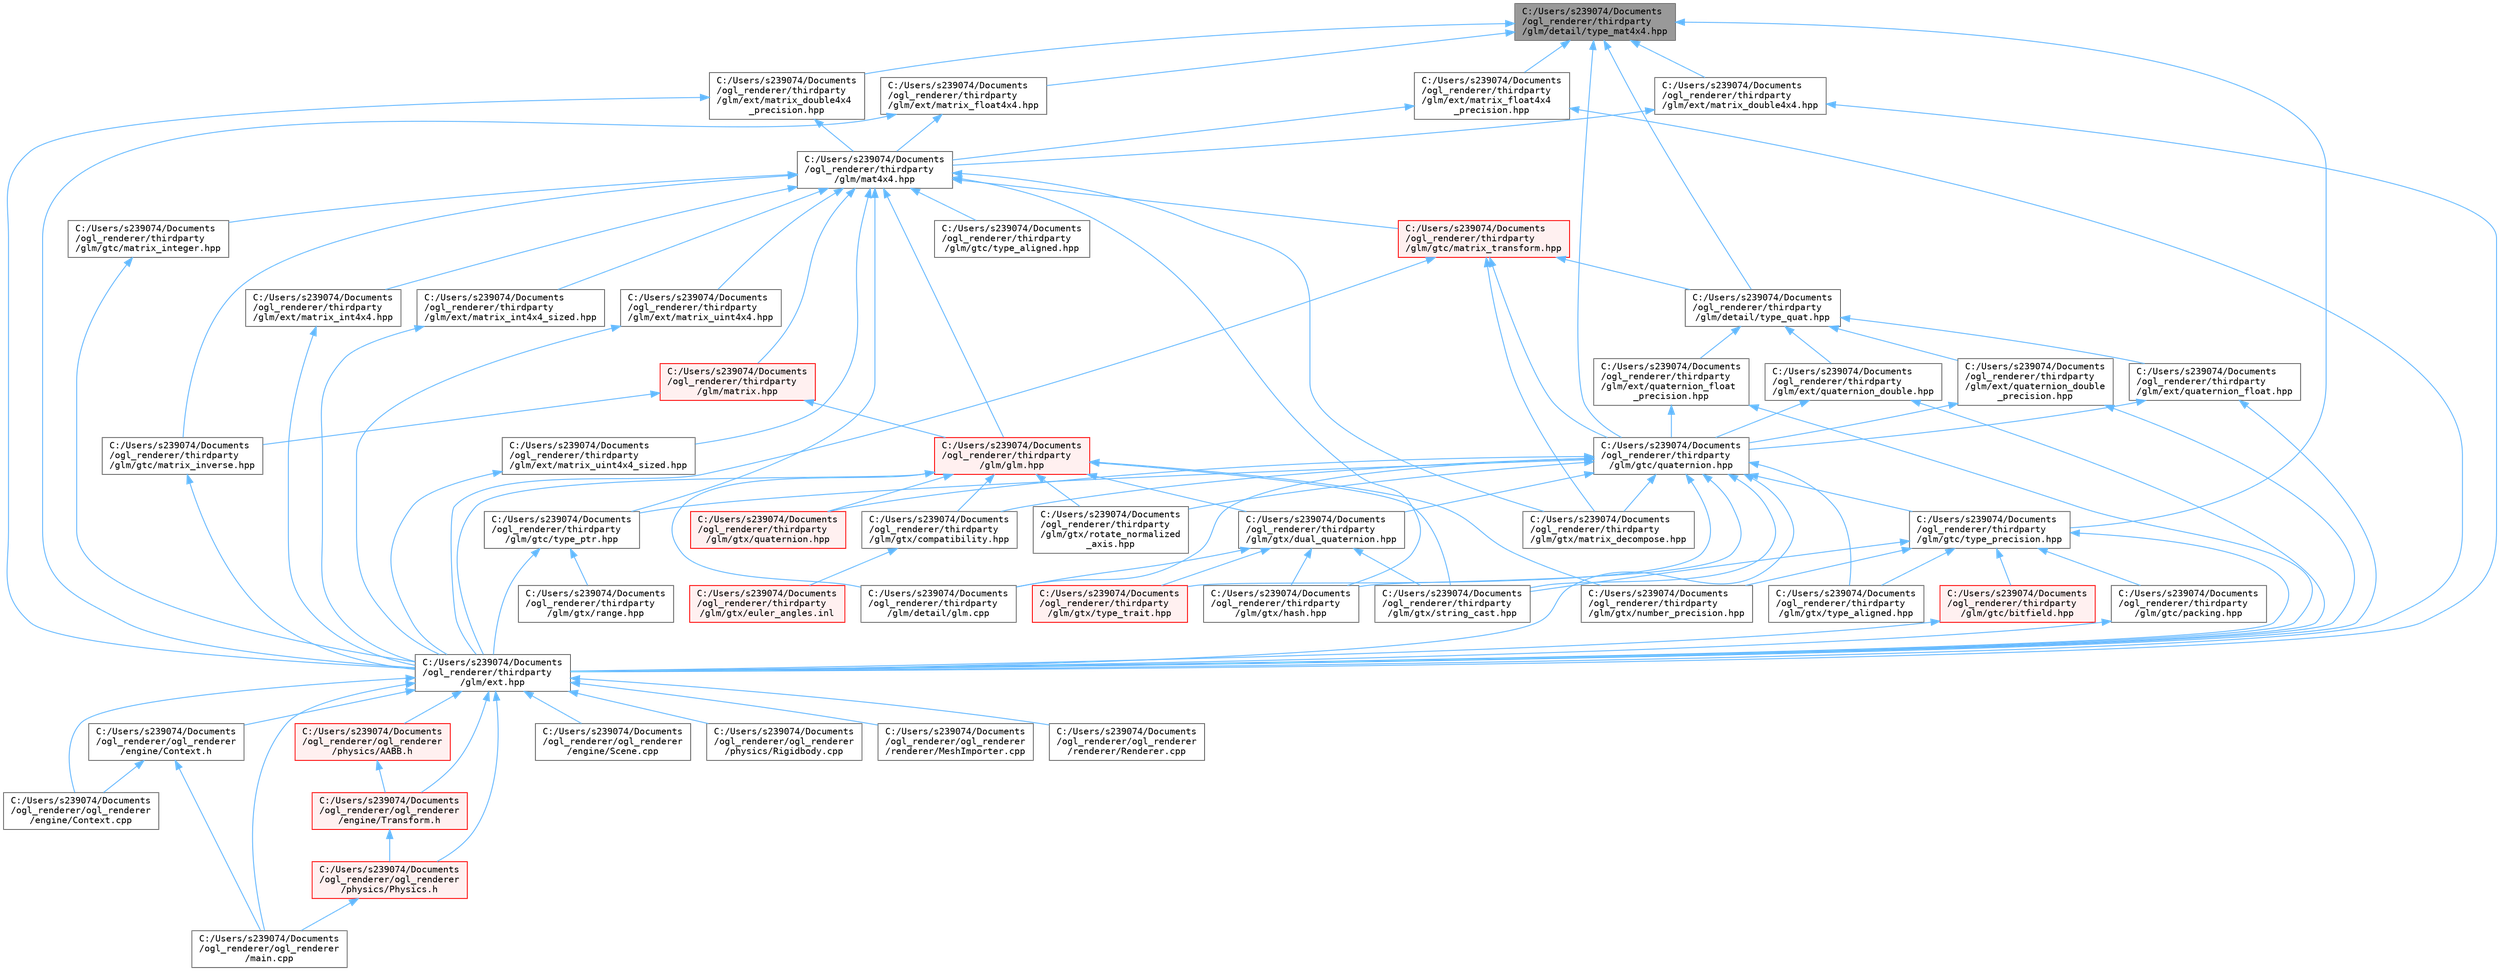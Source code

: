 digraph "C:/Users/s239074/Documents/ogl_renderer/thirdparty/glm/detail/type_mat4x4.hpp"
{
 // LATEX_PDF_SIZE
  bgcolor="transparent";
  edge [fontname=Terminal,fontsize=10,labelfontname=Helvetica,labelfontsize=10];
  node [fontname=Terminal,fontsize=10,shape=box,height=0.2,width=0.4];
  Node1 [label="C:/Users/s239074/Documents\l/ogl_renderer/thirdparty\l/glm/detail/type_mat4x4.hpp",height=0.2,width=0.4,color="gray40", fillcolor="grey60", style="filled", fontcolor="black",tooltip=" "];
  Node1 -> Node2 [dir="back",color="steelblue1",style="solid"];
  Node2 [label="C:/Users/s239074/Documents\l/ogl_renderer/thirdparty\l/glm/detail/type_quat.hpp",height=0.2,width=0.4,color="grey40", fillcolor="white", style="filled",URL="$type__quat_8hpp.html",tooltip=" "];
  Node2 -> Node3 [dir="back",color="steelblue1",style="solid"];
  Node3 [label="C:/Users/s239074/Documents\l/ogl_renderer/thirdparty\l/glm/ext/quaternion_double.hpp",height=0.2,width=0.4,color="grey40", fillcolor="white", style="filled",URL="$quaternion__double_8hpp.html",tooltip=" "];
  Node3 -> Node4 [dir="back",color="steelblue1",style="solid"];
  Node4 [label="C:/Users/s239074/Documents\l/ogl_renderer/thirdparty\l/glm/ext.hpp",height=0.2,width=0.4,color="grey40", fillcolor="white", style="filled",URL="$ext_8hpp.html",tooltip=" "];
  Node4 -> Node5 [dir="back",color="steelblue1",style="solid"];
  Node5 [label="C:/Users/s239074/Documents\l/ogl_renderer/ogl_renderer\l/engine/Context.cpp",height=0.2,width=0.4,color="grey40", fillcolor="white", style="filled",URL="$_context_8cpp.html",tooltip=" "];
  Node4 -> Node6 [dir="back",color="steelblue1",style="solid"];
  Node6 [label="C:/Users/s239074/Documents\l/ogl_renderer/ogl_renderer\l/engine/Context.h",height=0.2,width=0.4,color="grey40", fillcolor="white", style="filled",URL="$_context_8h.html",tooltip=" "];
  Node6 -> Node5 [dir="back",color="steelblue1",style="solid"];
  Node6 -> Node7 [dir="back",color="steelblue1",style="solid"];
  Node7 [label="C:/Users/s239074/Documents\l/ogl_renderer/ogl_renderer\l/main.cpp",height=0.2,width=0.4,color="grey40", fillcolor="white", style="filled",URL="$main_8cpp.html",tooltip=" "];
  Node4 -> Node8 [dir="back",color="steelblue1",style="solid"];
  Node8 [label="C:/Users/s239074/Documents\l/ogl_renderer/ogl_renderer\l/engine/Scene.cpp",height=0.2,width=0.4,color="grey40", fillcolor="white", style="filled",URL="$_scene_8cpp.html",tooltip=" "];
  Node4 -> Node9 [dir="back",color="steelblue1",style="solid"];
  Node9 [label="C:/Users/s239074/Documents\l/ogl_renderer/ogl_renderer\l/engine/Transform.h",height=0.2,width=0.4,color="red", fillcolor="#FFF0F0", style="filled",URL="$_transform_8h.html",tooltip=" "];
  Node9 -> Node16 [dir="back",color="steelblue1",style="solid"];
  Node16 [label="C:/Users/s239074/Documents\l/ogl_renderer/ogl_renderer\l/physics/Physics.h",height=0.2,width=0.4,color="red", fillcolor="#FFF0F0", style="filled",URL="$_physics_8h.html",tooltip=" "];
  Node16 -> Node7 [dir="back",color="steelblue1",style="solid"];
  Node4 -> Node7 [dir="back",color="steelblue1",style="solid"];
  Node4 -> Node23 [dir="back",color="steelblue1",style="solid"];
  Node23 [label="C:/Users/s239074/Documents\l/ogl_renderer/ogl_renderer\l/physics/AABB.h",height=0.2,width=0.4,color="red", fillcolor="#FFF0F0", style="filled",URL="$ogl__renderer_2physics_2_a_a_b_b_8h.html",tooltip=" "];
  Node23 -> Node9 [dir="back",color="steelblue1",style="solid"];
  Node4 -> Node16 [dir="back",color="steelblue1",style="solid"];
  Node4 -> Node20 [dir="back",color="steelblue1",style="solid"];
  Node20 [label="C:/Users/s239074/Documents\l/ogl_renderer/ogl_renderer\l/physics/Rigidbody.cpp",height=0.2,width=0.4,color="grey40", fillcolor="white", style="filled",URL="$_rigidbody_8cpp.html",tooltip=" "];
  Node4 -> Node24 [dir="back",color="steelblue1",style="solid"];
  Node24 [label="C:/Users/s239074/Documents\l/ogl_renderer/ogl_renderer\l/renderer/MeshImporter.cpp",height=0.2,width=0.4,color="grey40", fillcolor="white", style="filled",URL="$_mesh_importer_8cpp.html",tooltip=" "];
  Node4 -> Node25 [dir="back",color="steelblue1",style="solid"];
  Node25 [label="C:/Users/s239074/Documents\l/ogl_renderer/ogl_renderer\l/renderer/Renderer.cpp",height=0.2,width=0.4,color="grey40", fillcolor="white", style="filled",URL="$_renderer_8cpp.html",tooltip=" "];
  Node3 -> Node26 [dir="back",color="steelblue1",style="solid"];
  Node26 [label="C:/Users/s239074/Documents\l/ogl_renderer/thirdparty\l/glm/gtc/quaternion.hpp",height=0.2,width=0.4,color="grey40", fillcolor="white", style="filled",URL="$gtc_2quaternion_8hpp.html",tooltip=" "];
  Node26 -> Node27 [dir="back",color="steelblue1",style="solid"];
  Node27 [label="C:/Users/s239074/Documents\l/ogl_renderer/thirdparty\l/glm/detail/glm.cpp",height=0.2,width=0.4,color="grey40", fillcolor="white", style="filled",URL="$glm_8cpp.html",tooltip=" "];
  Node26 -> Node4 [dir="back",color="steelblue1",style="solid"];
  Node26 -> Node28 [dir="back",color="steelblue1",style="solid"];
  Node28 [label="C:/Users/s239074/Documents\l/ogl_renderer/thirdparty\l/glm/gtc/type_precision.hpp",height=0.2,width=0.4,color="grey40", fillcolor="white", style="filled",URL="$type__precision_8hpp.html",tooltip=" "];
  Node28 -> Node4 [dir="back",color="steelblue1",style="solid"];
  Node28 -> Node29 [dir="back",color="steelblue1",style="solid"];
  Node29 [label="C:/Users/s239074/Documents\l/ogl_renderer/thirdparty\l/glm/gtc/bitfield.hpp",height=0.2,width=0.4,color="red", fillcolor="#FFF0F0", style="filled",URL="$bitfield_8hpp.html",tooltip=" "];
  Node29 -> Node4 [dir="back",color="steelblue1",style="solid"];
  Node28 -> Node31 [dir="back",color="steelblue1",style="solid"];
  Node31 [label="C:/Users/s239074/Documents\l/ogl_renderer/thirdparty\l/glm/gtc/packing.hpp",height=0.2,width=0.4,color="grey40", fillcolor="white", style="filled",URL="$gtc_2packing_8hpp.html",tooltip=" "];
  Node31 -> Node4 [dir="back",color="steelblue1",style="solid"];
  Node28 -> Node32 [dir="back",color="steelblue1",style="solid"];
  Node32 [label="C:/Users/s239074/Documents\l/ogl_renderer/thirdparty\l/glm/gtx/number_precision.hpp",height=0.2,width=0.4,color="grey40", fillcolor="white", style="filled",URL="$number__precision_8hpp.html",tooltip=" "];
  Node28 -> Node33 [dir="back",color="steelblue1",style="solid"];
  Node33 [label="C:/Users/s239074/Documents\l/ogl_renderer/thirdparty\l/glm/gtx/string_cast.hpp",height=0.2,width=0.4,color="grey40", fillcolor="white", style="filled",URL="$string__cast_8hpp.html",tooltip=" "];
  Node28 -> Node34 [dir="back",color="steelblue1",style="solid"];
  Node34 [label="C:/Users/s239074/Documents\l/ogl_renderer/thirdparty\l/glm/gtx/type_aligned.hpp",height=0.2,width=0.4,color="grey40", fillcolor="white", style="filled",URL="$gtx_2type__aligned_8hpp.html",tooltip=" "];
  Node26 -> Node35 [dir="back",color="steelblue1",style="solid"];
  Node35 [label="C:/Users/s239074/Documents\l/ogl_renderer/thirdparty\l/glm/gtc/type_ptr.hpp",height=0.2,width=0.4,color="grey40", fillcolor="white", style="filled",URL="$type__ptr_8hpp.html",tooltip=" "];
  Node35 -> Node4 [dir="back",color="steelblue1",style="solid"];
  Node35 -> Node36 [dir="back",color="steelblue1",style="solid"];
  Node36 [label="C:/Users/s239074/Documents\l/ogl_renderer/thirdparty\l/glm/gtx/range.hpp",height=0.2,width=0.4,color="grey40", fillcolor="white", style="filled",URL="$range_8hpp.html",tooltip=" "];
  Node26 -> Node37 [dir="back",color="steelblue1",style="solid"];
  Node37 [label="C:/Users/s239074/Documents\l/ogl_renderer/thirdparty\l/glm/gtx/compatibility.hpp",height=0.2,width=0.4,color="grey40", fillcolor="white", style="filled",URL="$compatibility_8hpp.html",tooltip=" "];
  Node37 -> Node38 [dir="back",color="steelblue1",style="solid"];
  Node38 [label="C:/Users/s239074/Documents\l/ogl_renderer/thirdparty\l/glm/gtx/euler_angles.inl",height=0.2,width=0.4,color="red", fillcolor="#FFF0F0", style="filled",URL="$euler__angles_8inl.html",tooltip=" "];
  Node26 -> Node40 [dir="back",color="steelblue1",style="solid"];
  Node40 [label="C:/Users/s239074/Documents\l/ogl_renderer/thirdparty\l/glm/gtx/dual_quaternion.hpp",height=0.2,width=0.4,color="grey40", fillcolor="white", style="filled",URL="$dual__quaternion_8hpp.html",tooltip=" "];
  Node40 -> Node27 [dir="back",color="steelblue1",style="solid"];
  Node40 -> Node41 [dir="back",color="steelblue1",style="solid"];
  Node41 [label="C:/Users/s239074/Documents\l/ogl_renderer/thirdparty\l/glm/gtx/hash.hpp",height=0.2,width=0.4,color="grey40", fillcolor="white", style="filled",URL="$hash_8hpp.html",tooltip=" "];
  Node40 -> Node33 [dir="back",color="steelblue1",style="solid"];
  Node40 -> Node42 [dir="back",color="steelblue1",style="solid"];
  Node42 [label="C:/Users/s239074/Documents\l/ogl_renderer/thirdparty\l/glm/gtx/type_trait.hpp",height=0.2,width=0.4,color="red", fillcolor="#FFF0F0", style="filled",URL="$type__trait_8hpp.html",tooltip=" "];
  Node26 -> Node41 [dir="back",color="steelblue1",style="solid"];
  Node26 -> Node45 [dir="back",color="steelblue1",style="solid"];
  Node45 [label="C:/Users/s239074/Documents\l/ogl_renderer/thirdparty\l/glm/gtx/matrix_decompose.hpp",height=0.2,width=0.4,color="grey40", fillcolor="white", style="filled",URL="$matrix__decompose_8hpp.html",tooltip=" "];
  Node26 -> Node46 [dir="back",color="steelblue1",style="solid"];
  Node46 [label="C:/Users/s239074/Documents\l/ogl_renderer/thirdparty\l/glm/gtx/quaternion.hpp",height=0.2,width=0.4,color="red", fillcolor="#FFF0F0", style="filled",URL="$gtx_2quaternion_8hpp.html",tooltip=" "];
  Node26 -> Node49 [dir="back",color="steelblue1",style="solid"];
  Node49 [label="C:/Users/s239074/Documents\l/ogl_renderer/thirdparty\l/glm/gtx/rotate_normalized\l_axis.hpp",height=0.2,width=0.4,color="grey40", fillcolor="white", style="filled",URL="$rotate__normalized__axis_8hpp.html",tooltip=" "];
  Node26 -> Node33 [dir="back",color="steelblue1",style="solid"];
  Node26 -> Node34 [dir="back",color="steelblue1",style="solid"];
  Node26 -> Node42 [dir="back",color="steelblue1",style="solid"];
  Node2 -> Node50 [dir="back",color="steelblue1",style="solid"];
  Node50 [label="C:/Users/s239074/Documents\l/ogl_renderer/thirdparty\l/glm/ext/quaternion_double\l_precision.hpp",height=0.2,width=0.4,color="grey40", fillcolor="white", style="filled",URL="$quaternion__double__precision_8hpp.html",tooltip=" "];
  Node50 -> Node4 [dir="back",color="steelblue1",style="solid"];
  Node50 -> Node26 [dir="back",color="steelblue1",style="solid"];
  Node2 -> Node51 [dir="back",color="steelblue1",style="solid"];
  Node51 [label="C:/Users/s239074/Documents\l/ogl_renderer/thirdparty\l/glm/ext/quaternion_float.hpp",height=0.2,width=0.4,color="grey40", fillcolor="white", style="filled",URL="$quaternion__float_8hpp.html",tooltip=" "];
  Node51 -> Node4 [dir="back",color="steelblue1",style="solid"];
  Node51 -> Node26 [dir="back",color="steelblue1",style="solid"];
  Node2 -> Node52 [dir="back",color="steelblue1",style="solid"];
  Node52 [label="C:/Users/s239074/Documents\l/ogl_renderer/thirdparty\l/glm/ext/quaternion_float\l_precision.hpp",height=0.2,width=0.4,color="grey40", fillcolor="white", style="filled",URL="$quaternion__float__precision_8hpp.html",tooltip=" "];
  Node52 -> Node4 [dir="back",color="steelblue1",style="solid"];
  Node52 -> Node26 [dir="back",color="steelblue1",style="solid"];
  Node1 -> Node53 [dir="back",color="steelblue1",style="solid"];
  Node53 [label="C:/Users/s239074/Documents\l/ogl_renderer/thirdparty\l/glm/ext/matrix_double4x4.hpp",height=0.2,width=0.4,color="grey40", fillcolor="white", style="filled",URL="$matrix__double4x4_8hpp.html",tooltip=" "];
  Node53 -> Node4 [dir="back",color="steelblue1",style="solid"];
  Node53 -> Node54 [dir="back",color="steelblue1",style="solid"];
  Node54 [label="C:/Users/s239074/Documents\l/ogl_renderer/thirdparty\l/glm/mat4x4.hpp",height=0.2,width=0.4,color="grey40", fillcolor="white", style="filled",URL="$mat4x4_8hpp.html",tooltip=" "];
  Node54 -> Node55 [dir="back",color="steelblue1",style="solid"];
  Node55 [label="C:/Users/s239074/Documents\l/ogl_renderer/thirdparty\l/glm/ext/matrix_int4x4.hpp",height=0.2,width=0.4,color="grey40", fillcolor="white", style="filled",URL="$matrix__int4x4_8hpp.html",tooltip=" "];
  Node55 -> Node4 [dir="back",color="steelblue1",style="solid"];
  Node54 -> Node56 [dir="back",color="steelblue1",style="solid"];
  Node56 [label="C:/Users/s239074/Documents\l/ogl_renderer/thirdparty\l/glm/ext/matrix_int4x4_sized.hpp",height=0.2,width=0.4,color="grey40", fillcolor="white", style="filled",URL="$matrix__int4x4__sized_8hpp.html",tooltip=" "];
  Node56 -> Node4 [dir="back",color="steelblue1",style="solid"];
  Node54 -> Node57 [dir="back",color="steelblue1",style="solid"];
  Node57 [label="C:/Users/s239074/Documents\l/ogl_renderer/thirdparty\l/glm/ext/matrix_uint4x4.hpp",height=0.2,width=0.4,color="grey40", fillcolor="white", style="filled",URL="$matrix__uint4x4_8hpp.html",tooltip=" "];
  Node57 -> Node4 [dir="back",color="steelblue1",style="solid"];
  Node54 -> Node58 [dir="back",color="steelblue1",style="solid"];
  Node58 [label="C:/Users/s239074/Documents\l/ogl_renderer/thirdparty\l/glm/ext/matrix_uint4x4_sized.hpp",height=0.2,width=0.4,color="grey40", fillcolor="white", style="filled",URL="$matrix__uint4x4__sized_8hpp.html",tooltip=" "];
  Node58 -> Node4 [dir="back",color="steelblue1",style="solid"];
  Node54 -> Node59 [dir="back",color="steelblue1",style="solid"];
  Node59 [label="C:/Users/s239074/Documents\l/ogl_renderer/thirdparty\l/glm/glm.hpp",height=0.2,width=0.4,color="red", fillcolor="#FFF0F0", style="filled",URL="$glm_8hpp.html",tooltip=" "];
  Node59 -> Node27 [dir="back",color="steelblue1",style="solid"];
  Node59 -> Node4 [dir="back",color="steelblue1",style="solid"];
  Node59 -> Node37 [dir="back",color="steelblue1",style="solid"];
  Node59 -> Node40 [dir="back",color="steelblue1",style="solid"];
  Node59 -> Node32 [dir="back",color="steelblue1",style="solid"];
  Node59 -> Node46 [dir="back",color="steelblue1",style="solid"];
  Node59 -> Node49 [dir="back",color="steelblue1",style="solid"];
  Node59 -> Node33 [dir="back",color="steelblue1",style="solid"];
  Node54 -> Node102 [dir="back",color="steelblue1",style="solid"];
  Node102 [label="C:/Users/s239074/Documents\l/ogl_renderer/thirdparty\l/glm/gtc/matrix_integer.hpp",height=0.2,width=0.4,color="grey40", fillcolor="white", style="filled",URL="$gtc_2matrix__integer_8hpp.html",tooltip=" "];
  Node102 -> Node4 [dir="back",color="steelblue1",style="solid"];
  Node54 -> Node103 [dir="back",color="steelblue1",style="solid"];
  Node103 [label="C:/Users/s239074/Documents\l/ogl_renderer/thirdparty\l/glm/gtc/matrix_inverse.hpp",height=0.2,width=0.4,color="grey40", fillcolor="white", style="filled",URL="$matrix__inverse_8hpp.html",tooltip=" "];
  Node103 -> Node4 [dir="back",color="steelblue1",style="solid"];
  Node54 -> Node104 [dir="back",color="steelblue1",style="solid"];
  Node104 [label="C:/Users/s239074/Documents\l/ogl_renderer/thirdparty\l/glm/gtc/matrix_transform.hpp",height=0.2,width=0.4,color="red", fillcolor="#FFF0F0", style="filled",URL="$gtc_2matrix__transform_8hpp.html",tooltip=" "];
  Node104 -> Node2 [dir="back",color="steelblue1",style="solid"];
  Node104 -> Node4 [dir="back",color="steelblue1",style="solid"];
  Node104 -> Node26 [dir="back",color="steelblue1",style="solid"];
  Node104 -> Node45 [dir="back",color="steelblue1",style="solid"];
  Node54 -> Node105 [dir="back",color="steelblue1",style="solid"];
  Node105 [label="C:/Users/s239074/Documents\l/ogl_renderer/thirdparty\l/glm/gtc/type_aligned.hpp",height=0.2,width=0.4,color="grey40", fillcolor="white", style="filled",URL="$gtc_2type__aligned_8hpp.html",tooltip=" "];
  Node54 -> Node35 [dir="back",color="steelblue1",style="solid"];
  Node54 -> Node41 [dir="back",color="steelblue1",style="solid"];
  Node54 -> Node45 [dir="back",color="steelblue1",style="solid"];
  Node54 -> Node106 [dir="back",color="steelblue1",style="solid"];
  Node106 [label="C:/Users/s239074/Documents\l/ogl_renderer/thirdparty\l/glm/matrix.hpp",height=0.2,width=0.4,color="red", fillcolor="#FFF0F0", style="filled",URL="$matrix_8hpp.html",tooltip=" "];
  Node106 -> Node59 [dir="back",color="steelblue1",style="solid"];
  Node106 -> Node103 [dir="back",color="steelblue1",style="solid"];
  Node1 -> Node145 [dir="back",color="steelblue1",style="solid"];
  Node145 [label="C:/Users/s239074/Documents\l/ogl_renderer/thirdparty\l/glm/ext/matrix_double4x4\l_precision.hpp",height=0.2,width=0.4,color="grey40", fillcolor="white", style="filled",URL="$matrix__double4x4__precision_8hpp.html",tooltip=" "];
  Node145 -> Node4 [dir="back",color="steelblue1",style="solid"];
  Node145 -> Node54 [dir="back",color="steelblue1",style="solid"];
  Node1 -> Node146 [dir="back",color="steelblue1",style="solid"];
  Node146 [label="C:/Users/s239074/Documents\l/ogl_renderer/thirdparty\l/glm/ext/matrix_float4x4.hpp",height=0.2,width=0.4,color="grey40", fillcolor="white", style="filled",URL="$matrix__float4x4_8hpp.html",tooltip=" "];
  Node146 -> Node4 [dir="back",color="steelblue1",style="solid"];
  Node146 -> Node54 [dir="back",color="steelblue1",style="solid"];
  Node1 -> Node147 [dir="back",color="steelblue1",style="solid"];
  Node147 [label="C:/Users/s239074/Documents\l/ogl_renderer/thirdparty\l/glm/ext/matrix_float4x4\l_precision.hpp",height=0.2,width=0.4,color="grey40", fillcolor="white", style="filled",URL="$matrix__float4x4__precision_8hpp.html",tooltip=" "];
  Node147 -> Node4 [dir="back",color="steelblue1",style="solid"];
  Node147 -> Node54 [dir="back",color="steelblue1",style="solid"];
  Node1 -> Node26 [dir="back",color="steelblue1",style="solid"];
  Node1 -> Node28 [dir="back",color="steelblue1",style="solid"];
}
